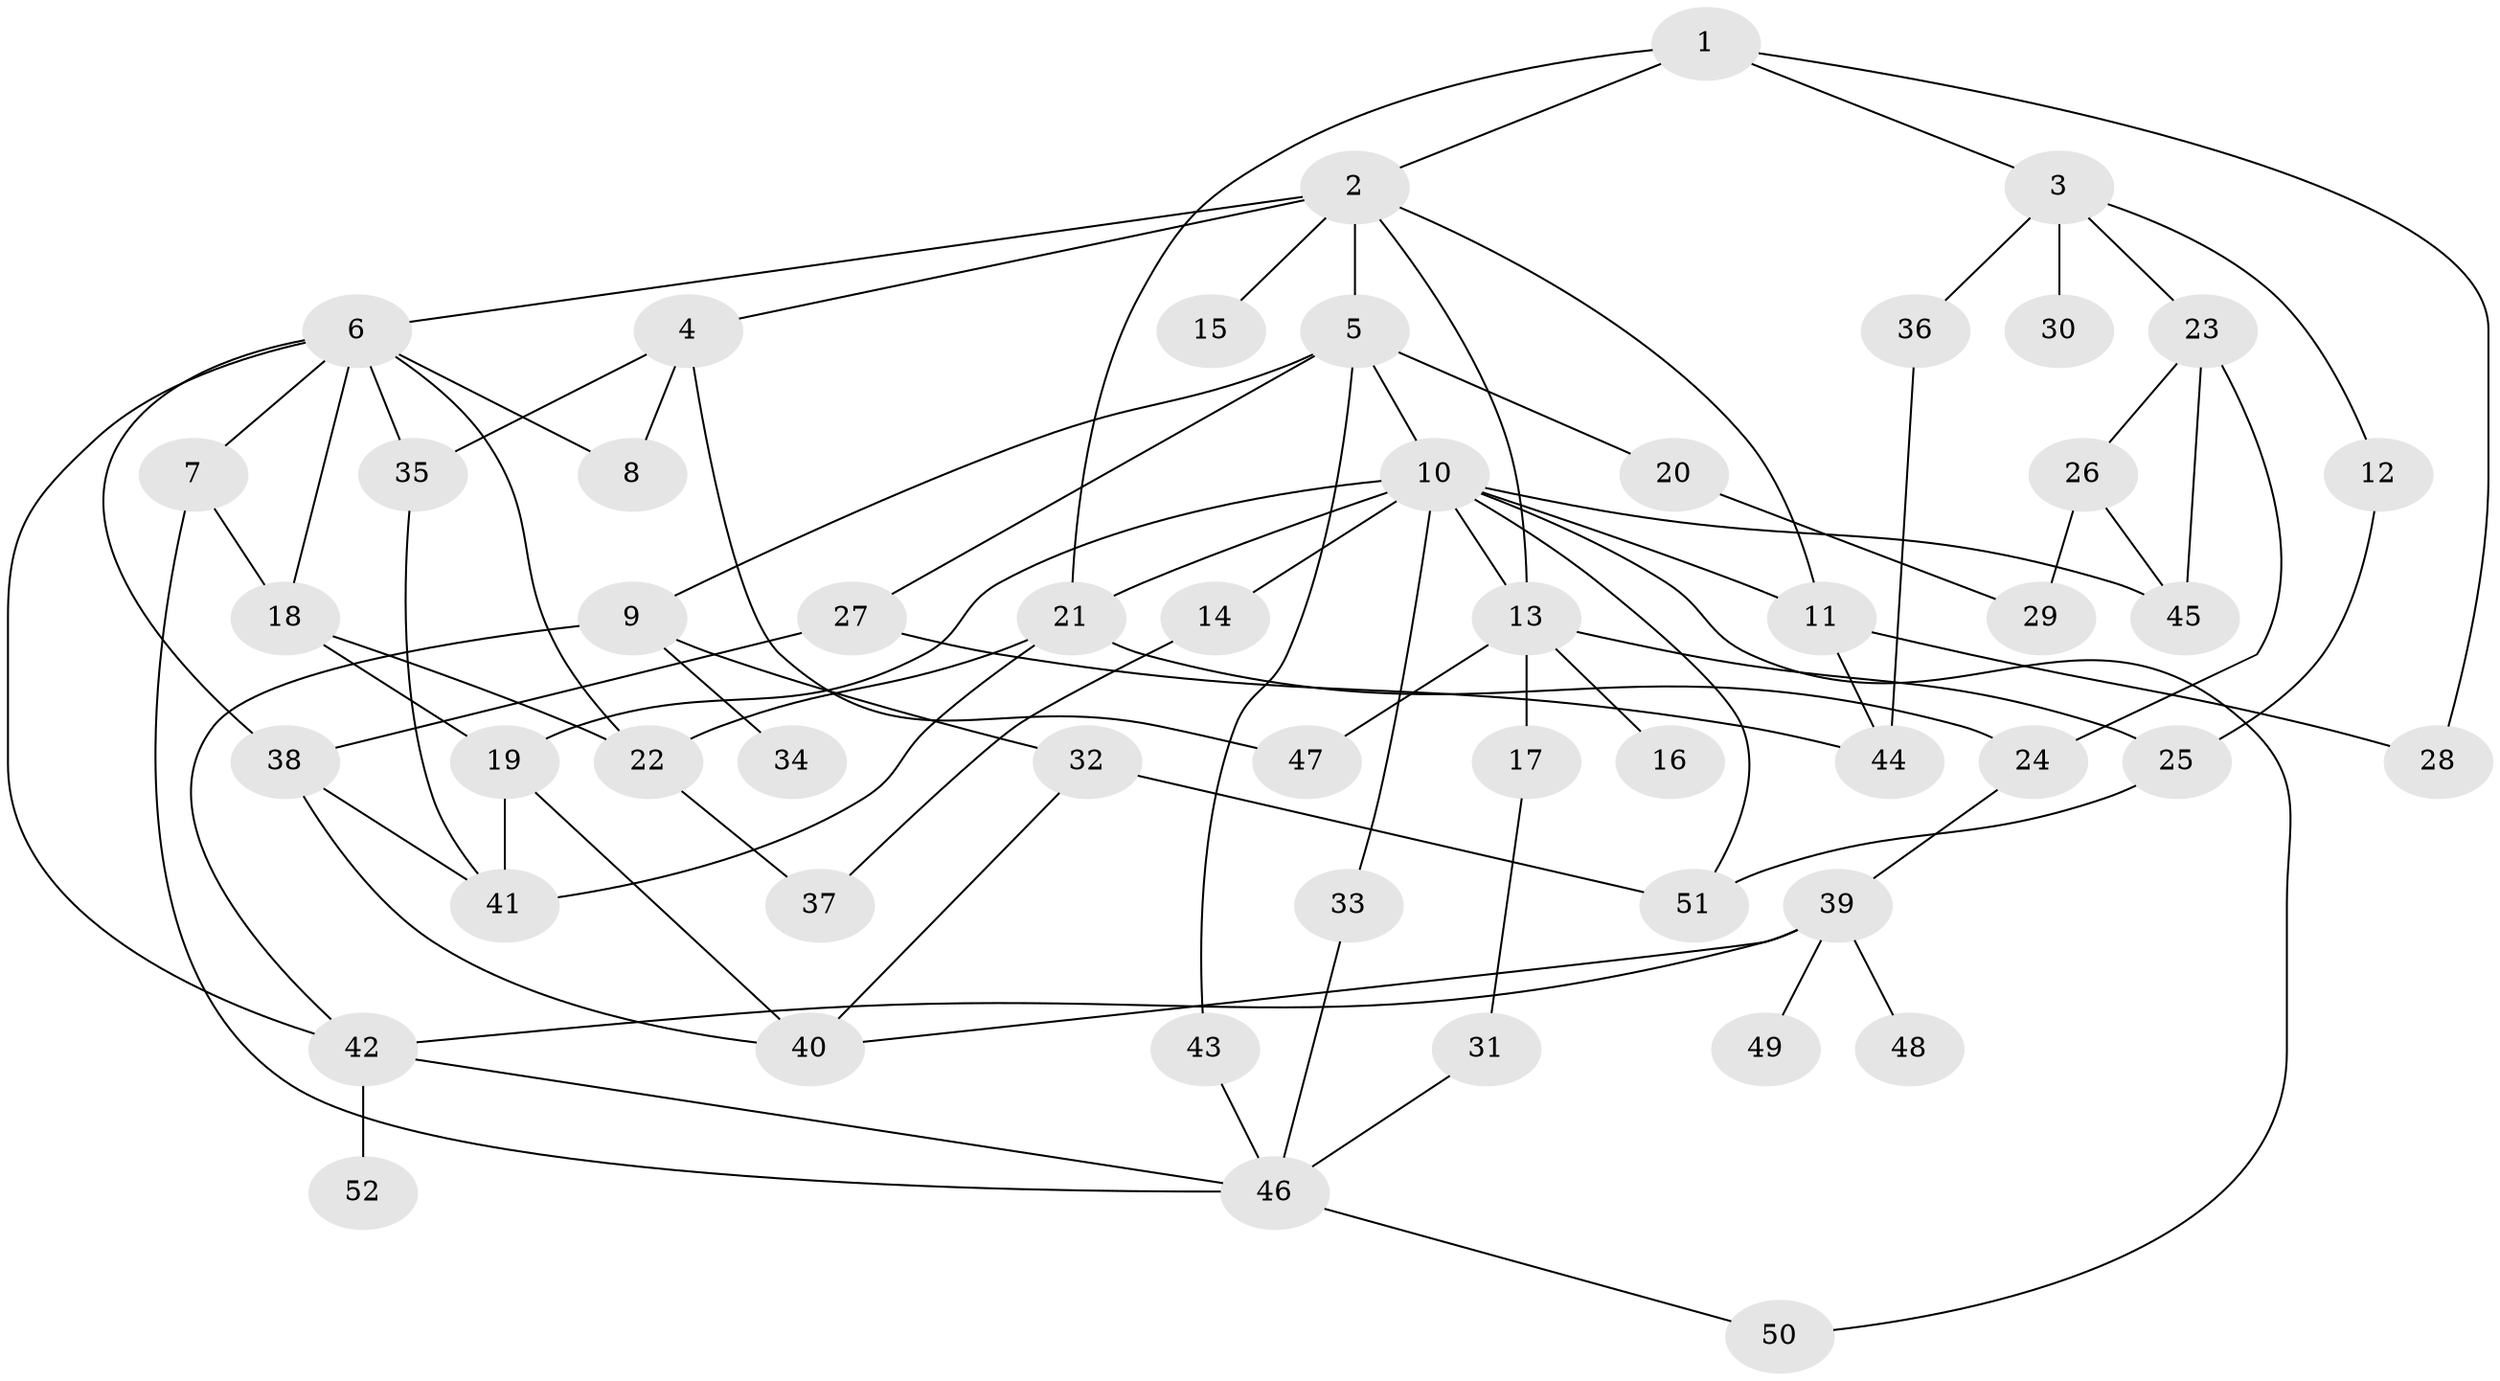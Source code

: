 // original degree distribution, {5: 0.0673076923076923, 8: 0.009615384615384616, 6: 0.028846153846153848, 7: 0.009615384615384616, 4: 0.09615384615384616, 2: 0.36538461538461536, 3: 0.19230769230769232, 11: 0.009615384615384616, 1: 0.22115384615384615}
// Generated by graph-tools (version 1.1) at 2025/34/03/09/25 02:34:11]
// undirected, 52 vertices, 86 edges
graph export_dot {
graph [start="1"]
  node [color=gray90,style=filled];
  1;
  2;
  3;
  4;
  5;
  6;
  7;
  8;
  9;
  10;
  11;
  12;
  13;
  14;
  15;
  16;
  17;
  18;
  19;
  20;
  21;
  22;
  23;
  24;
  25;
  26;
  27;
  28;
  29;
  30;
  31;
  32;
  33;
  34;
  35;
  36;
  37;
  38;
  39;
  40;
  41;
  42;
  43;
  44;
  45;
  46;
  47;
  48;
  49;
  50;
  51;
  52;
  1 -- 2 [weight=1.0];
  1 -- 3 [weight=1.0];
  1 -- 21 [weight=1.0];
  1 -- 28 [weight=1.0];
  2 -- 4 [weight=1.0];
  2 -- 5 [weight=1.0];
  2 -- 6 [weight=1.0];
  2 -- 11 [weight=1.0];
  2 -- 13 [weight=1.0];
  2 -- 15 [weight=1.0];
  3 -- 12 [weight=1.0];
  3 -- 23 [weight=1.0];
  3 -- 30 [weight=1.0];
  3 -- 36 [weight=1.0];
  4 -- 8 [weight=1.0];
  4 -- 35 [weight=1.0];
  4 -- 47 [weight=1.0];
  5 -- 9 [weight=1.0];
  5 -- 10 [weight=1.0];
  5 -- 20 [weight=1.0];
  5 -- 27 [weight=1.0];
  5 -- 43 [weight=1.0];
  6 -- 7 [weight=1.0];
  6 -- 8 [weight=1.0];
  6 -- 18 [weight=1.0];
  6 -- 22 [weight=1.0];
  6 -- 35 [weight=1.0];
  6 -- 38 [weight=1.0];
  6 -- 42 [weight=1.0];
  7 -- 18 [weight=1.0];
  7 -- 46 [weight=1.0];
  9 -- 32 [weight=2.0];
  9 -- 34 [weight=1.0];
  9 -- 42 [weight=1.0];
  10 -- 11 [weight=1.0];
  10 -- 13 [weight=1.0];
  10 -- 14 [weight=1.0];
  10 -- 19 [weight=1.0];
  10 -- 21 [weight=1.0];
  10 -- 33 [weight=1.0];
  10 -- 45 [weight=1.0];
  10 -- 50 [weight=1.0];
  10 -- 51 [weight=1.0];
  11 -- 28 [weight=1.0];
  11 -- 44 [weight=1.0];
  12 -- 25 [weight=1.0];
  13 -- 16 [weight=2.0];
  13 -- 17 [weight=1.0];
  13 -- 25 [weight=1.0];
  13 -- 47 [weight=1.0];
  14 -- 37 [weight=1.0];
  17 -- 31 [weight=1.0];
  18 -- 19 [weight=1.0];
  18 -- 22 [weight=1.0];
  19 -- 40 [weight=1.0];
  19 -- 41 [weight=1.0];
  20 -- 29 [weight=1.0];
  21 -- 22 [weight=1.0];
  21 -- 24 [weight=1.0];
  21 -- 41 [weight=2.0];
  22 -- 37 [weight=1.0];
  23 -- 24 [weight=1.0];
  23 -- 26 [weight=1.0];
  23 -- 45 [weight=1.0];
  24 -- 39 [weight=1.0];
  25 -- 51 [weight=1.0];
  26 -- 29 [weight=1.0];
  26 -- 45 [weight=1.0];
  27 -- 38 [weight=1.0];
  27 -- 44 [weight=1.0];
  31 -- 46 [weight=1.0];
  32 -- 40 [weight=1.0];
  32 -- 51 [weight=1.0];
  33 -- 46 [weight=1.0];
  35 -- 41 [weight=1.0];
  36 -- 44 [weight=1.0];
  38 -- 40 [weight=1.0];
  38 -- 41 [weight=1.0];
  39 -- 40 [weight=1.0];
  39 -- 42 [weight=1.0];
  39 -- 48 [weight=1.0];
  39 -- 49 [weight=1.0];
  42 -- 46 [weight=1.0];
  42 -- 52 [weight=2.0];
  43 -- 46 [weight=1.0];
  46 -- 50 [weight=1.0];
}
